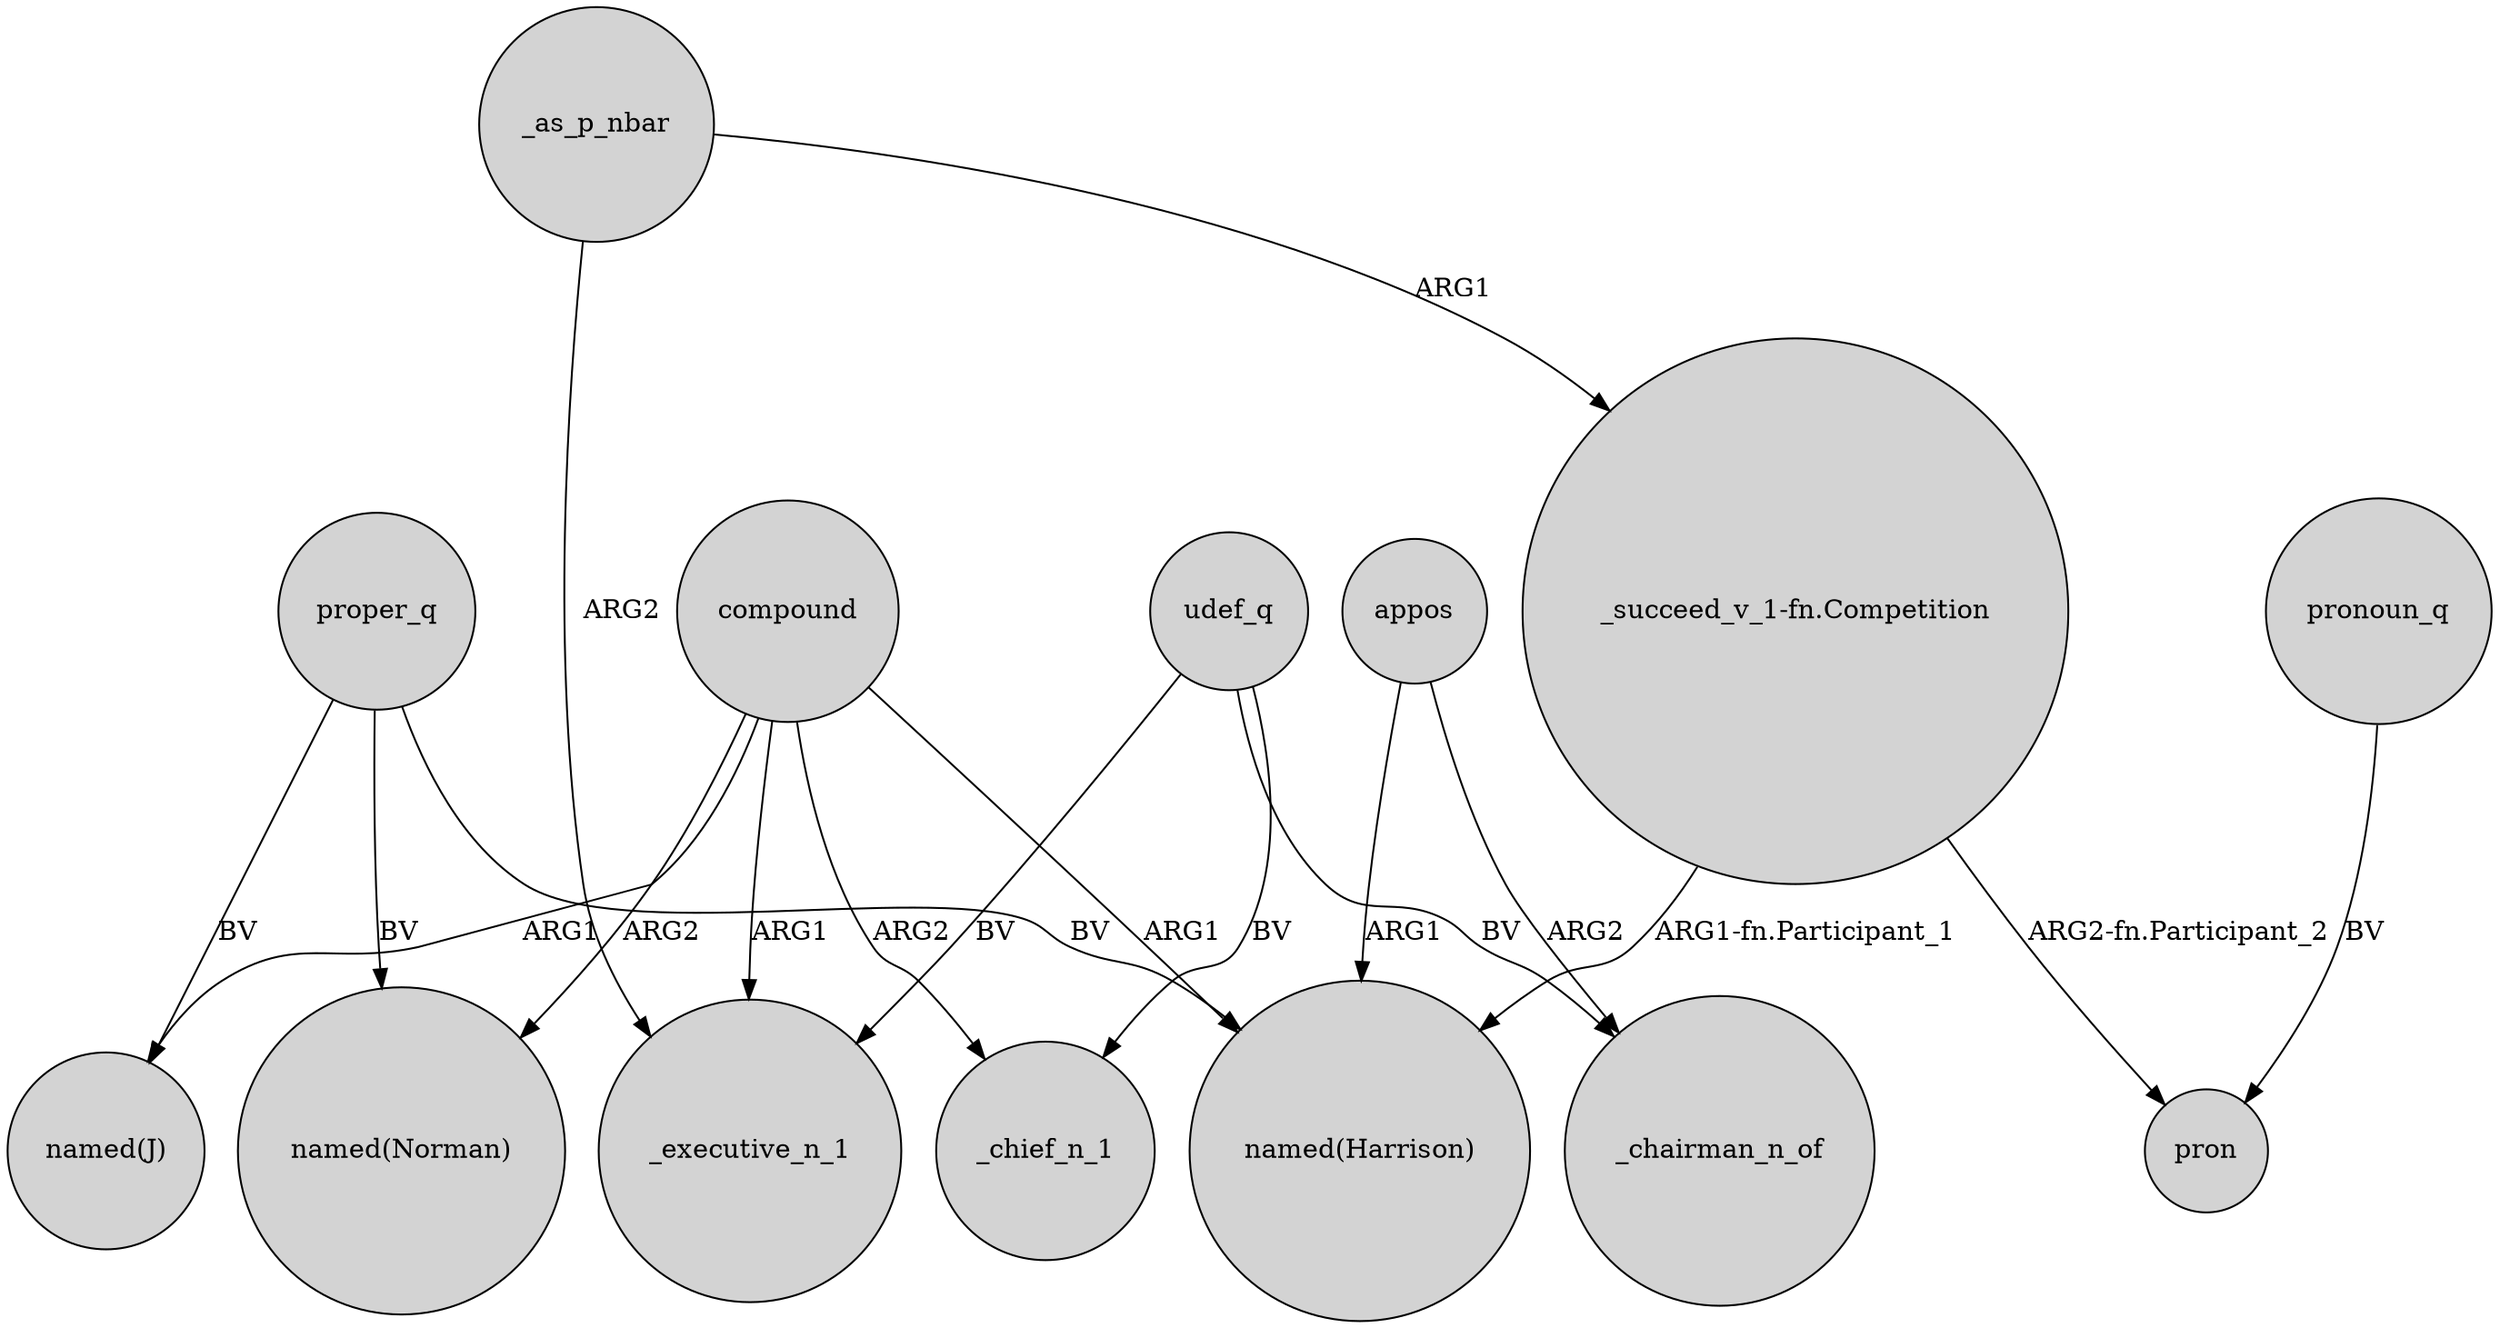 digraph {
	node [shape=circle style=filled]
	proper_q -> "named(Norman)" [label=BV]
	_as_p_nbar -> _executive_n_1 [label=ARG2]
	appos -> "named(Harrison)" [label=ARG1]
	appos -> _chairman_n_of [label=ARG2]
	compound -> "named(Norman)" [label=ARG2]
	compound -> _chief_n_1 [label=ARG2]
	compound -> _executive_n_1 [label=ARG1]
	proper_q -> "named(J)" [label=BV]
	compound -> "named(Harrison)" [label=ARG1]
	_as_p_nbar -> "_succeed_v_1-fn.Competition" [label=ARG1]
	udef_q -> _chairman_n_of [label=BV]
	pronoun_q -> pron [label=BV]
	"_succeed_v_1-fn.Competition" -> "named(Harrison)" [label="ARG1-fn.Participant_1"]
	compound -> "named(J)" [label=ARG1]
	udef_q -> _chief_n_1 [label=BV]
	udef_q -> _executive_n_1 [label=BV]
	"_succeed_v_1-fn.Competition" -> pron [label="ARG2-fn.Participant_2"]
	proper_q -> "named(Harrison)" [label=BV]
}
